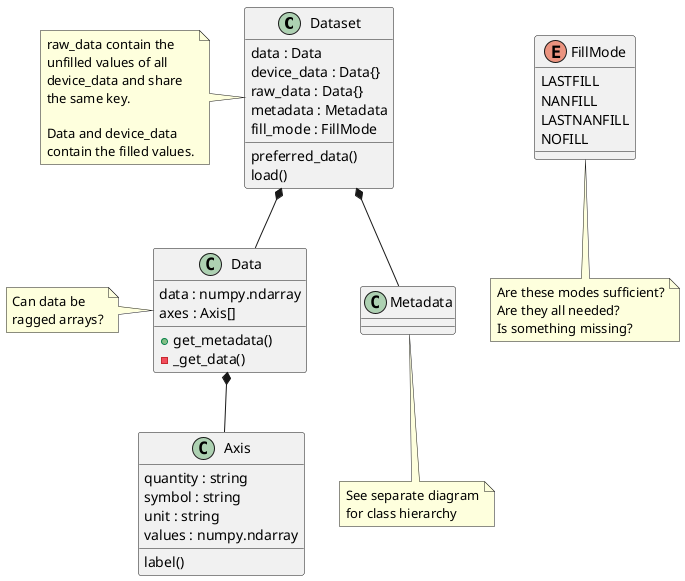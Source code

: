 @startuml

class Dataset {
    data : Data
    device_data : Data{}
    raw_data : Data{}
    metadata : Metadata
    fill_mode : FillMode

    preferred_data()
    load()
}
note left: raw_data contain the\nunfilled values of all\ndevice_data and share\nthe same key.\n\nData and device_data\ncontain the filled values.

enum FillMode {
    LASTFILL
    NANFILL
    LASTNANFILL
    NOFILL
}
note bottom: Are these modes sufficient?\nAre they all needed?\nIs something missing?

class Metadata
note bottom: See separate diagram\nfor class hierarchy


class Data {
    data : numpy.ndarray
    axes : Axis[]

    + get_metadata()
    - _get_data()
}
note left: Can data be\nragged arrays?

class Axis {
    quantity : string
    symbol : string
    unit : string
    values : numpy.ndarray

    label()
}

Dataset *-- Metadata
Dataset *-- Data
Data *-- Axis

@enduml